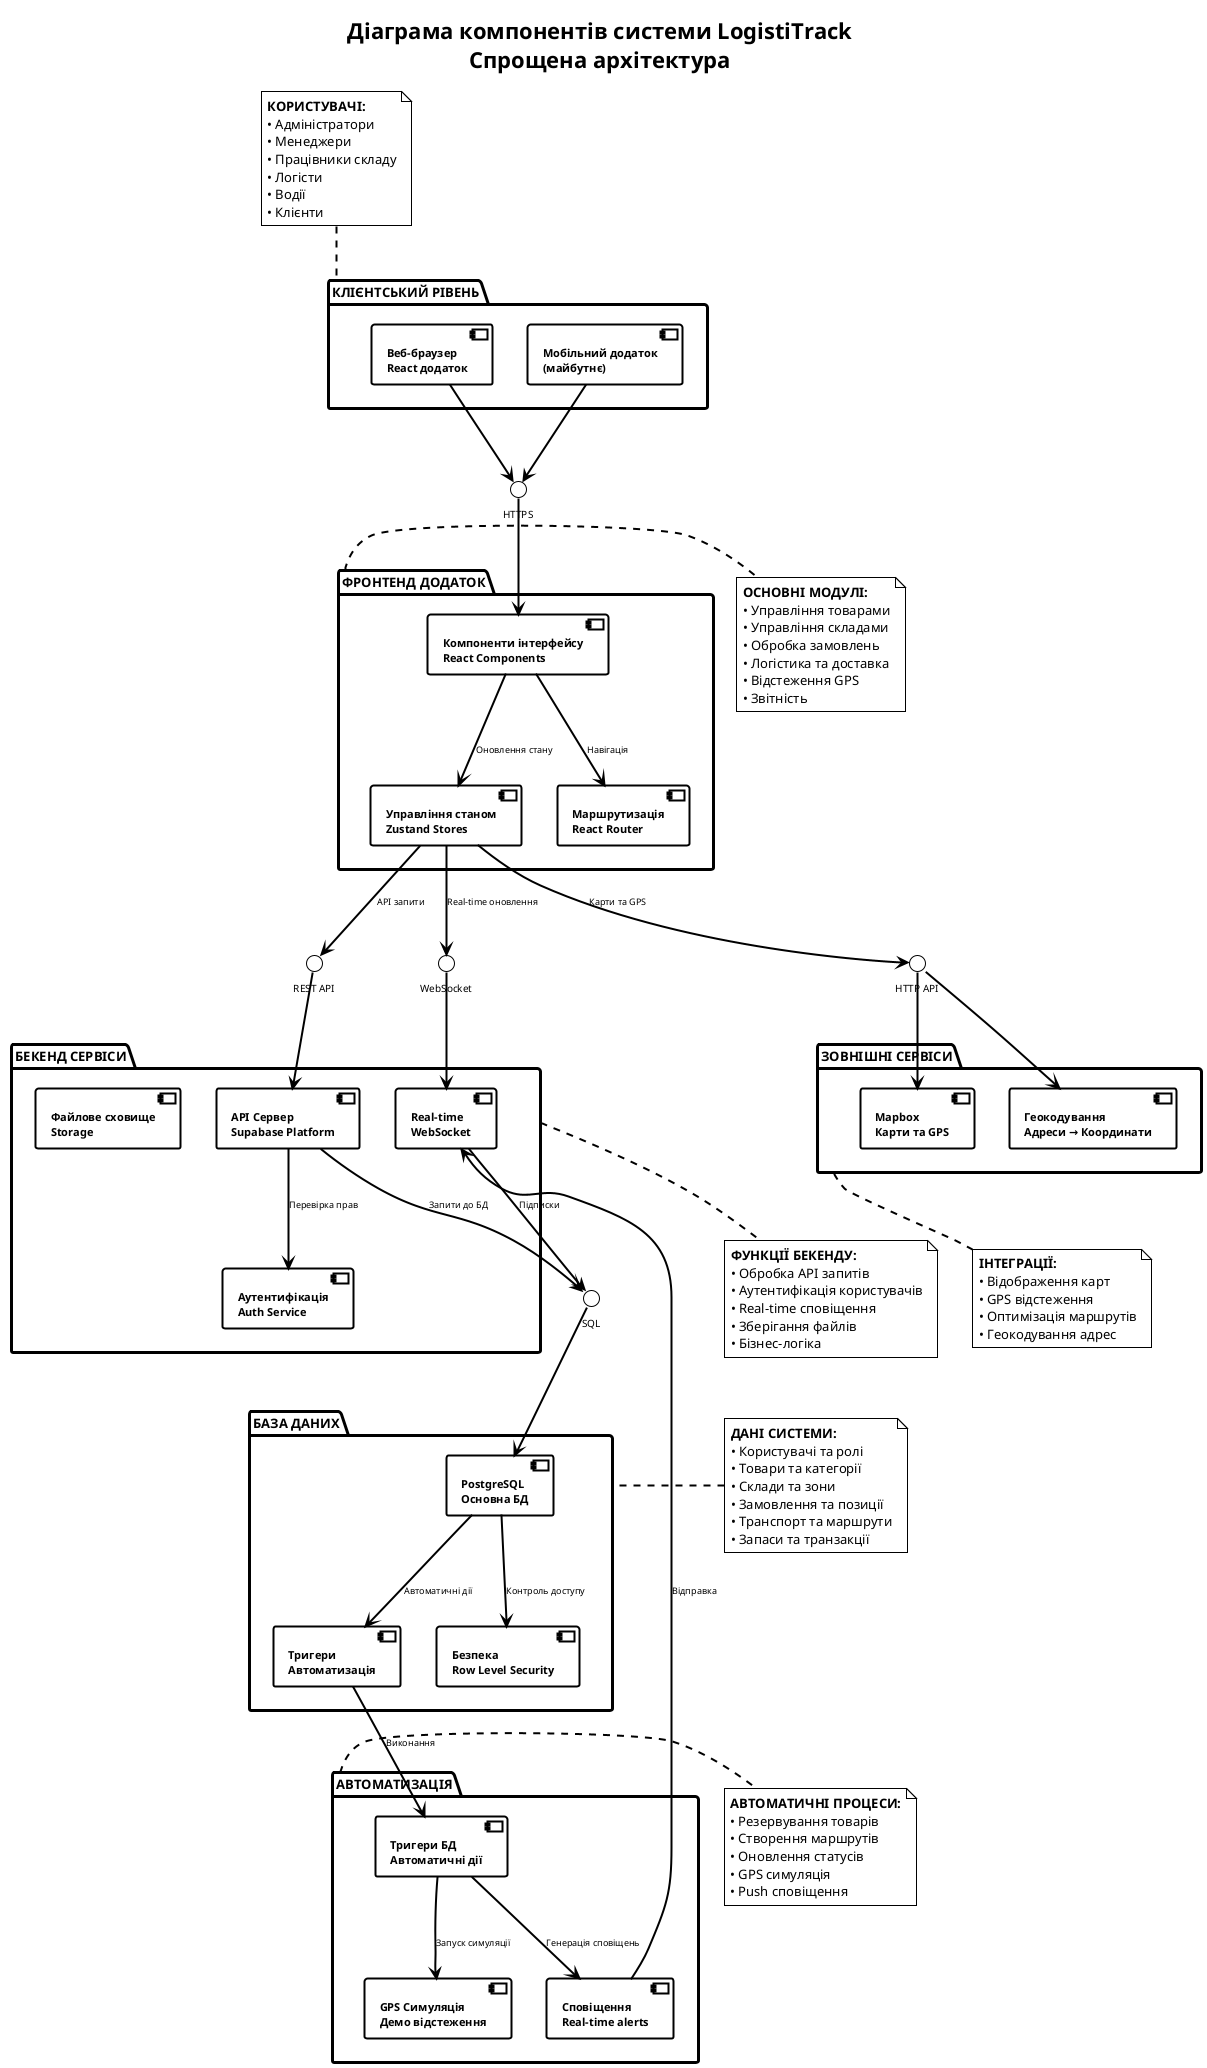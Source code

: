 @startuml
!theme plain
skinparam backgroundColor white
skinparam monochrome true
skinparam shadowing false

skinparam component {
    BackgroundColor white
    BorderColor black
    FontColor black
    FontSize 11
    FontStyle bold
    BorderThickness 2
}

skinparam package {
    BackgroundColor white
    BorderColor black
    FontColor black
    FontSize 13
    FontStyle bold
    BorderThickness 3
}

skinparam interface {
    BackgroundColor white
    BorderColor black
    FontColor black
    FontSize 10
    BorderThickness 1
}

skinparam arrow {
    Color black
    FontColor black
    FontSize 9
    Thickness 2
}

title **Діаграма компонентів системи LogistiTrack**\n**Спрощена архітектура**

' ===== ОСНОВНІ ШАРИ =====

package "**КЛІЄНТСЬКИЙ РІВЕНЬ**" as ClientLayer {
    component [**Веб-браузер**\nReact додаток] as WebBrowser
    component [**Мобільний додаток**\n(майбутнє)] as MobileApp
}

package "**ФРОНТЕНД ДОДАТОК**" as FrontendApp {
    component [**Компоненти інтерфейсу**\nReact Components] as UIComponents
    component [**Управління станом**\nZustand Stores] as StateManagement
    component [**Маршрутизація**\nReact Router] as Routing
}

package "**БЕКЕНД СЕРВІСИ**" as BackendServices {
    component [**API Сервер**\nSupabase Platform] as APIServer
    component [**Аутентифікація**\nAuth Service] as AuthService
    component [**Real-time**\nWebSocket] as RealtimeService
    component [**Файлове сховище**\nStorage] as FileStorage
}

package "**БАЗА ДАНИХ**" as DatabaseLayer {
    component [**PostgreSQL**\nОсновна БД] as MainDatabase
    component [**Безпека**\nRow Level Security] as Security
    component [**Тригери**\nАвтоматизація] as Triggers
}

package "**ЗОВНІШНІ СЕРВІСИ**" as ExternalServices {
    component [**Mapbox**\nКарти та GPS] as MapboxService
    component [**Геокодування**\nАдреси → Координати] as GeocodingService
}

' ===== ІНТЕРФЕЙСИ =====

interface "HTTPS" as HTTPS
interface "WebSocket" as WSInterface
interface "REST API" as RestAPI
interface "SQL" as SQLInterface
interface "HTTP API" as HTTPInterface

' ===== ЗВ'ЯЗКИ =====

' Клієнт → Фронтенд
WebBrowser --> HTTPS
MobileApp --> HTTPS
HTTPS --> UIComponents

' Фронтенд внутрішні зв'язки
UIComponents --> StateManagement : "Оновлення стану"
UIComponents --> Routing : "Навігація"
StateManagement --> RestAPI : "API запити"

' Фронтенд → Бекенд
RestAPI --> APIServer
WSInterface --> RealtimeService
StateManagement --> WSInterface : "Real-time оновлення"

' Бекенд внутрішні зв'язки
APIServer --> AuthService : "Перевірка прав"
APIServer --> SQLInterface : "Запити до БД"
RealtimeService --> SQLInterface : "Підписки"

' Бекенд → База даних
SQLInterface --> MainDatabase
MainDatabase --> Security : "Контроль доступу"
MainDatabase --> Triggers : "Автоматичні дії"

' Зовнішні сервіси
StateManagement --> HTTPInterface : "Карти та GPS"
HTTPInterface --> MapboxService
HTTPInterface --> GeocodingService

' ===== ПРИМІТКИ =====

note top of ClientLayer
  **КОРИСТУВАЧІ:**
  • Адміністратори
  • Менеджери
  • Працівники складу
  • Логісти
  • Водії
  • Клієнти
end note

note right of FrontendApp
  **ОСНОВНІ МОДУЛІ:**
  • Управління товарами
  • Управління складами
  • Обробка замовлень
  • Логістика та доставка
  • Відстеження GPS
  • Звітність
end note

note bottom of BackendServices
  **ФУНКЦІЇ БЕКЕНДУ:**
  • Обробка API запитів
  • Аутентифікація користувачів
  • Real-time сповіщення
  • Зберігання файлів
  • Бізнес-логіка
end note

note left of DatabaseLayer
  **ДАНІ СИСТЕМИ:**
  • Користувачі та ролі
  • Товари та категорії
  • Склади та зони
  • Замовлення та позиції
  • Транспорт та маршрути
  • Запаси та транзакції
end note

note bottom of ExternalServices
  **ІНТЕГРАЦІЇ:**
  • Відображення карт
  • GPS відстеження
  • Оптимізація маршрутів
  • Геокодування адрес
end note

' ===== ДОДАТКОВІ КОМПОНЕНТИ =====

package "**АВТОМАТИЗАЦІЯ**" as AutomationLayer {
    component [**Тригери БД**\nАвтоматичні дії] as DBTriggers
    component [**GPS Симуляція**\nДемо відстеження] as GPSSimulation
    component [**Сповіщення**\nReal-time alerts] as NotificationSystem
}

' Зв'язки автоматизації
Triggers --> DBTriggers : "Виконання"
DBTriggers --> NotificationSystem : "Генерація сповіщень"
DBTriggers --> GPSSimulation : "Запуск симуляції"
NotificationSystem --> RealtimeService : "Відправка"

note right of AutomationLayer
  **АВТОМАТИЧНІ ПРОЦЕСИ:**
  • Резервування товарів
  • Створення маршрутів
  • Оновлення статусів
  • GPS симуляція
  • Push сповіщення
end note

@enduml